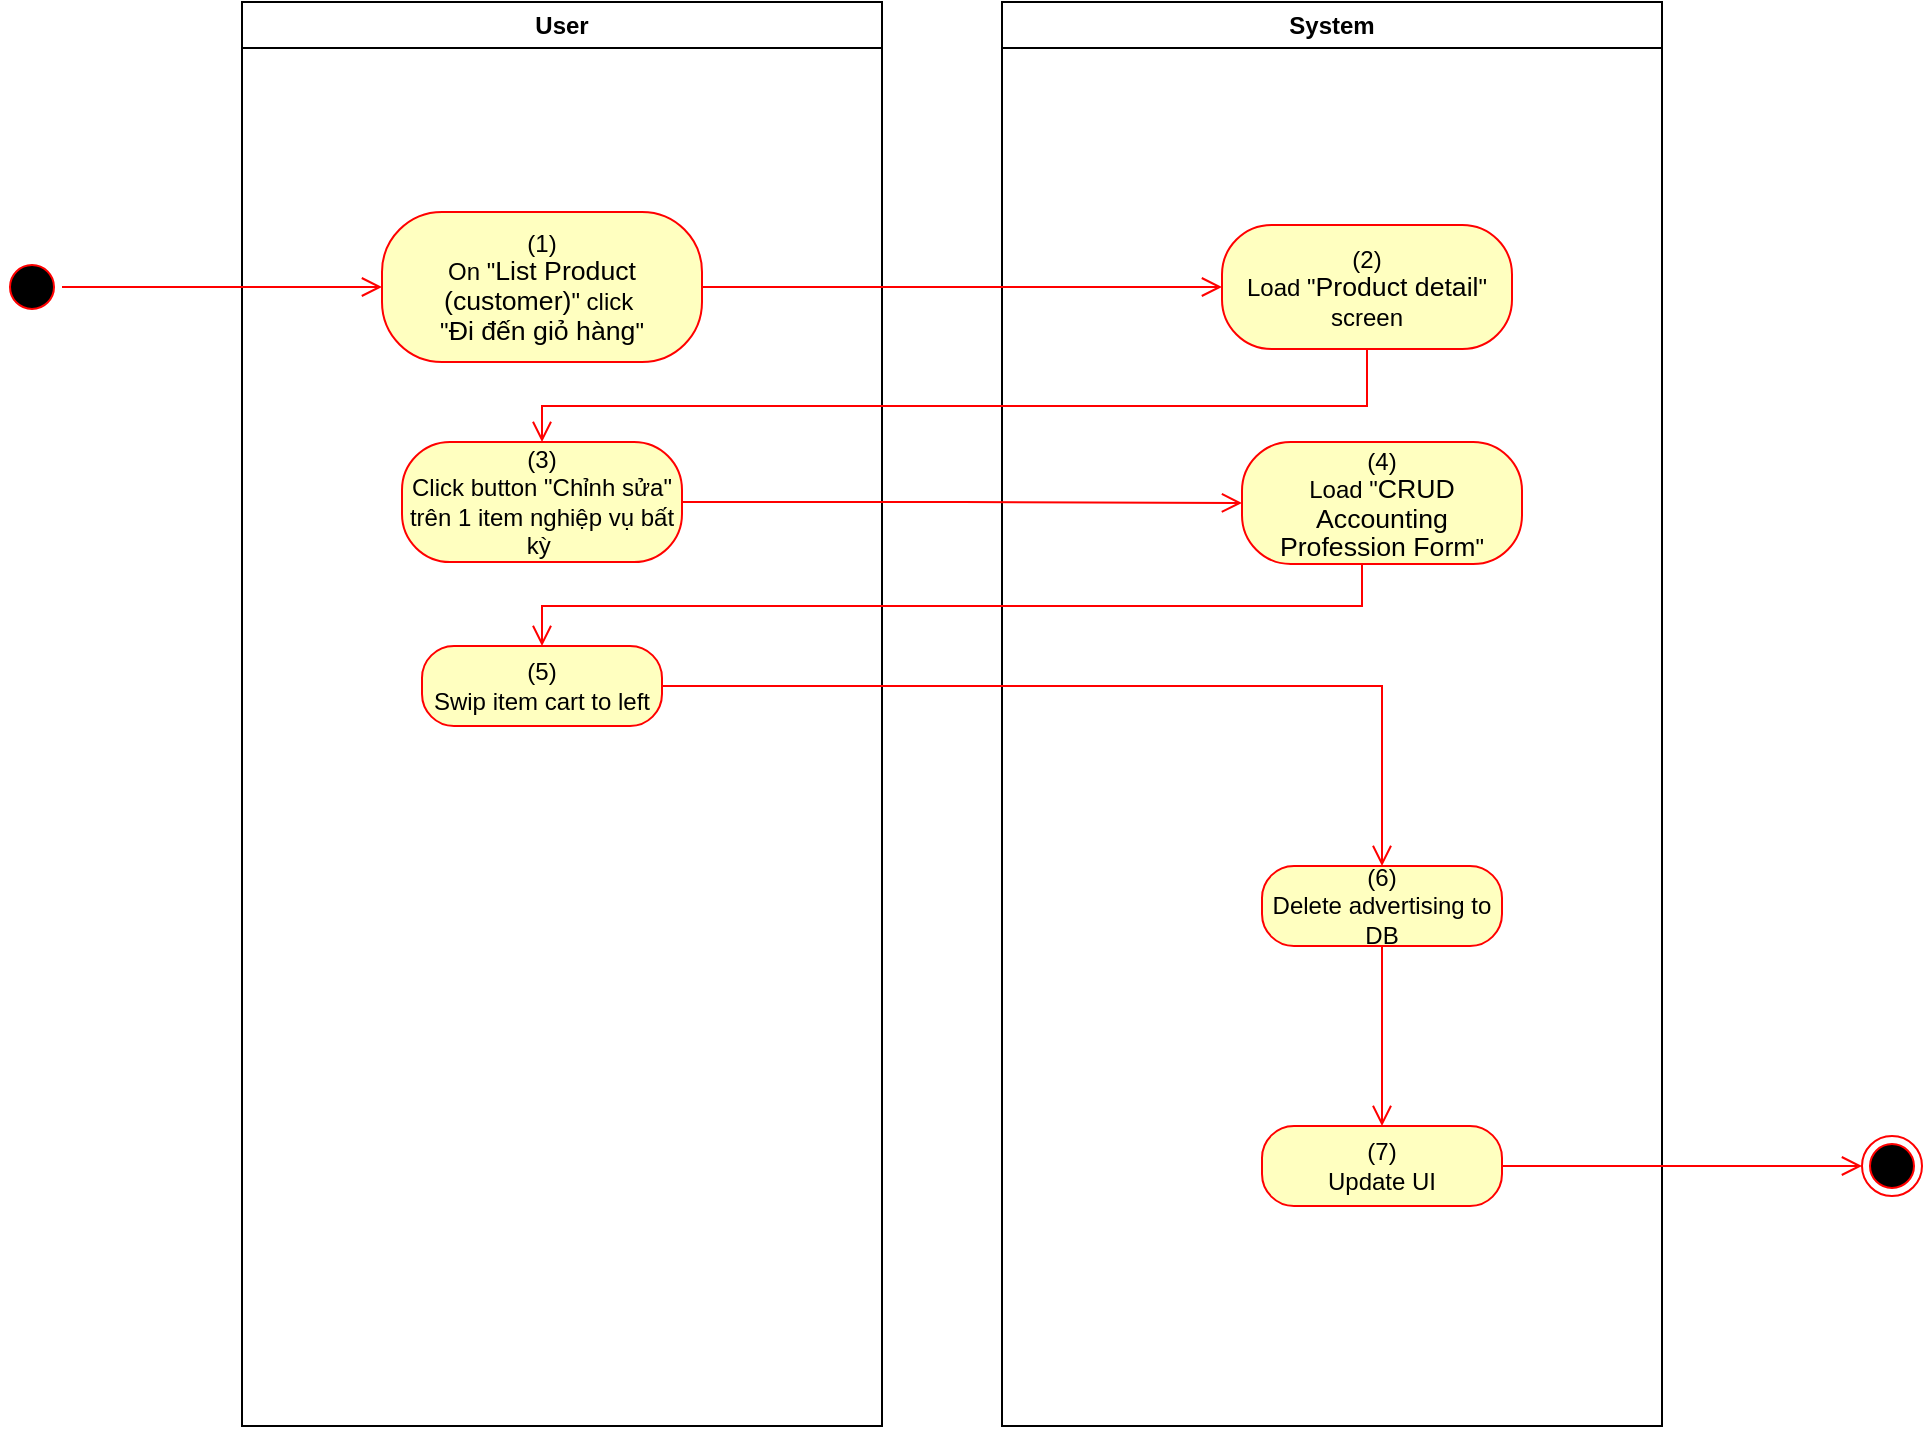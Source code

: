 <mxfile version="15.4.0" type="device"><diagram id="T-HjQxk4tKPFUW3jZneF" name="Page-1"><mxGraphModel dx="1086" dy="806" grid="1" gridSize="10" guides="1" tooltips="1" connect="1" arrows="1" fold="1" page="1" pageScale="1" pageWidth="850" pageHeight="1100" math="0" shadow="0"><root><mxCell id="0"/><mxCell id="1" parent="0"/><mxCell id="IEJ7YitlwVEgn5rNBI4U-1" value="User" style="swimlane;whiteSpace=wrap" vertex="1" parent="1"><mxGeometry x="140" y="128" width="320" height="712" as="geometry"><mxRectangle x="120" y="128" width="60" height="23" as="alternateBounds"/></mxGeometry></mxCell><mxCell id="IEJ7YitlwVEgn5rNBI4U-2" value="(1)&lt;br style=&quot;padding: 0px ; margin: 0px&quot;&gt;On &quot;&lt;span lang=&quot;EN-GB&quot; style=&quot;font-size: 10.0pt ; line-height: 107% ; font-family: &amp;#34;arial&amp;#34; , sans-serif&quot;&gt;List Product&lt;br/&gt;(customer)&lt;/span&gt;&quot; click&amp;nbsp;&lt;br style=&quot;padding: 0px ; margin: 0px&quot;&gt;&quot;&lt;font face=&quot;arial, sans-serif&quot;&gt;&lt;span style=&quot;font-size: 13.333px&quot;&gt;Đi đến giỏ hàng&lt;/span&gt;&lt;/font&gt;&quot;" style="rounded=1;whiteSpace=wrap;html=1;arcSize=40;fontColor=#000000;fillColor=#ffffc0;strokeColor=#ff0000;" vertex="1" parent="IEJ7YitlwVEgn5rNBI4U-1"><mxGeometry x="70" y="105" width="160" height="75" as="geometry"/></mxCell><mxCell id="IEJ7YitlwVEgn5rNBI4U-3" value="(3)&lt;br&gt;Click button &quot;Chỉnh sửa&quot; trên 1 item nghiệp vụ bất kỳ&amp;nbsp;" style="rounded=1;whiteSpace=wrap;html=1;arcSize=40;fontColor=#000000;fillColor=#ffffc0;strokeColor=#ff0000;" vertex="1" parent="IEJ7YitlwVEgn5rNBI4U-1"><mxGeometry x="80" y="220" width="140" height="60" as="geometry"/></mxCell><mxCell id="IEJ7YitlwVEgn5rNBI4U-4" value="(5)&lt;br&gt;Swip item cart to left" style="rounded=1;whiteSpace=wrap;html=1;arcSize=40;fontColor=#000000;fillColor=#ffffc0;strokeColor=#ff0000;" vertex="1" parent="IEJ7YitlwVEgn5rNBI4U-1"><mxGeometry x="90" y="322" width="120" height="40" as="geometry"/></mxCell><mxCell id="IEJ7YitlwVEgn5rNBI4U-5" value="System" style="swimlane;whiteSpace=wrap;startSize=23;" vertex="1" parent="1"><mxGeometry x="520" y="128" width="330" height="712" as="geometry"/></mxCell><mxCell id="IEJ7YitlwVEgn5rNBI4U-6" value="(2)&lt;br&gt;Load &quot;&lt;span lang=&quot;EN-GB&quot; style=&quot;font-size: 10.0pt ; line-height: 107% ; font-family: &amp;#34;arial&amp;#34; , sans-serif&quot;&gt;Product detail&lt;/span&gt;&quot; screen" style="rounded=1;whiteSpace=wrap;html=1;arcSize=40;fontColor=#000000;fillColor=#ffffc0;strokeColor=#ff0000;" vertex="1" parent="IEJ7YitlwVEgn5rNBI4U-5"><mxGeometry x="110" y="111.5" width="145" height="62" as="geometry"/></mxCell><mxCell id="IEJ7YitlwVEgn5rNBI4U-11" value="(6)&lt;br&gt;Delete advertising to DB" style="rounded=1;whiteSpace=wrap;html=1;arcSize=40;fontColor=#000000;fillColor=#ffffc0;strokeColor=#ff0000;" vertex="1" parent="IEJ7YitlwVEgn5rNBI4U-5"><mxGeometry x="130" y="432" width="120" height="40" as="geometry"/></mxCell><mxCell id="IEJ7YitlwVEgn5rNBI4U-12" value="(7)&lt;br&gt;Update UI" style="rounded=1;whiteSpace=wrap;html=1;arcSize=40;fontColor=#000000;fillColor=#ffffc0;strokeColor=#ff0000;" vertex="1" parent="IEJ7YitlwVEgn5rNBI4U-5"><mxGeometry x="130" y="562" width="120" height="40" as="geometry"/></mxCell><mxCell id="IEJ7YitlwVEgn5rNBI4U-13" value="" style="edgeStyle=orthogonalEdgeStyle;html=1;verticalAlign=bottom;endArrow=open;endSize=8;strokeColor=#ff0000;rounded=0;exitX=0.5;exitY=1;exitDx=0;exitDy=0;entryX=0.5;entryY=0;entryDx=0;entryDy=0;" edge="1" parent="IEJ7YitlwVEgn5rNBI4U-5" source="IEJ7YitlwVEgn5rNBI4U-11" target="IEJ7YitlwVEgn5rNBI4U-12"><mxGeometry relative="1" as="geometry"><mxPoint x="170" y="642" as="targetPoint"/></mxGeometry></mxCell><mxCell id="IEJ7YitlwVEgn5rNBI4U-16" value="(4)&lt;br&gt;Load &quot;&lt;span lang=&quot;EN-GB&quot; style=&quot;font-size: 10pt ; line-height: 14.267px ; font-family: &amp;#34;arial&amp;#34; , sans-serif&quot;&gt;CRUD Accounting&lt;br&gt;Profession Form&lt;/span&gt;&quot;" style="rounded=1;whiteSpace=wrap;html=1;arcSize=40;fontColor=#000000;fillColor=#ffffc0;strokeColor=#ff0000;" vertex="1" parent="IEJ7YitlwVEgn5rNBI4U-5"><mxGeometry x="120" y="220" width="140" height="61" as="geometry"/></mxCell><mxCell id="IEJ7YitlwVEgn5rNBI4U-17" value="" style="ellipse;html=1;shape=startState;fillColor=#000000;strokeColor=#ff0000;" vertex="1" parent="1"><mxGeometry x="20" y="255.5" width="30" height="30" as="geometry"/></mxCell><mxCell id="IEJ7YitlwVEgn5rNBI4U-18" value="" style="edgeStyle=orthogonalEdgeStyle;html=1;verticalAlign=bottom;endArrow=open;endSize=8;strokeColor=#ff0000;rounded=0;entryX=0;entryY=0.5;entryDx=0;entryDy=0;" edge="1" parent="1" source="IEJ7YitlwVEgn5rNBI4U-17" target="IEJ7YitlwVEgn5rNBI4U-2"><mxGeometry relative="1" as="geometry"><mxPoint x="200" y="253" as="targetPoint"/></mxGeometry></mxCell><mxCell id="IEJ7YitlwVEgn5rNBI4U-19" value="" style="edgeStyle=orthogonalEdgeStyle;html=1;verticalAlign=bottom;endArrow=open;endSize=8;strokeColor=#ff0000;rounded=0;entryX=0;entryY=0.5;entryDx=0;entryDy=0;" edge="1" parent="1" source="IEJ7YitlwVEgn5rNBI4U-2" target="IEJ7YitlwVEgn5rNBI4U-6"><mxGeometry relative="1" as="geometry"><mxPoint x="600" y="271" as="targetPoint"/></mxGeometry></mxCell><mxCell id="IEJ7YitlwVEgn5rNBI4U-20" value="" style="edgeStyle=orthogonalEdgeStyle;html=1;verticalAlign=bottom;endArrow=open;endSize=8;strokeColor=#ff0000;rounded=0;entryX=0.5;entryY=0;entryDx=0;entryDy=0;" edge="1" parent="1" source="IEJ7YitlwVEgn5rNBI4U-6" target="IEJ7YitlwVEgn5rNBI4U-3"><mxGeometry relative="1" as="geometry"><mxPoint x="685" y="350" as="targetPoint"/><Array as="points"><mxPoint x="703" y="330"/><mxPoint x="290" y="330"/></Array></mxGeometry></mxCell><mxCell id="IEJ7YitlwVEgn5rNBI4U-21" value="" style="ellipse;html=1;shape=endState;fillColor=#000000;strokeColor=#ff0000;" vertex="1" parent="1"><mxGeometry x="950" y="695" width="30" height="30" as="geometry"/></mxCell><mxCell id="IEJ7YitlwVEgn5rNBI4U-22" value="" style="edgeStyle=orthogonalEdgeStyle;html=1;verticalAlign=bottom;endArrow=open;endSize=8;strokeColor=#ff0000;rounded=0;exitX=1;exitY=0.5;exitDx=0;exitDy=0;entryX=0;entryY=0.5;entryDx=0;entryDy=0;" edge="1" parent="1" source="IEJ7YitlwVEgn5rNBI4U-12" target="IEJ7YitlwVEgn5rNBI4U-21"><mxGeometry relative="1" as="geometry"><mxPoint x="820" y="760" as="targetPoint"/><mxPoint x="820" y="700" as="sourcePoint"/></mxGeometry></mxCell><mxCell id="IEJ7YitlwVEgn5rNBI4U-24" value="" style="edgeStyle=orthogonalEdgeStyle;html=1;verticalAlign=bottom;endArrow=open;endSize=8;strokeColor=#ff0000;rounded=0;entryX=0;entryY=0.5;entryDx=0;entryDy=0;" edge="1" parent="1" source="IEJ7YitlwVEgn5rNBI4U-3" target="IEJ7YitlwVEgn5rNBI4U-16"><mxGeometry relative="1" as="geometry"><mxPoint x="280" y="463" as="targetPoint"/></mxGeometry></mxCell><mxCell id="IEJ7YitlwVEgn5rNBI4U-25" value="" style="edgeStyle=orthogonalEdgeStyle;html=1;verticalAlign=bottom;endArrow=open;endSize=8;strokeColor=#ff0000;rounded=0;entryX=0.5;entryY=0;entryDx=0;entryDy=0;" edge="1" parent="1" source="IEJ7YitlwVEgn5rNBI4U-16" target="IEJ7YitlwVEgn5rNBI4U-4"><mxGeometry relative="1" as="geometry"><mxPoint x="690" y="460" as="targetPoint"/><Array as="points"><mxPoint x="700" y="430"/><mxPoint x="290" y="430"/></Array></mxGeometry></mxCell><mxCell id="IEJ7YitlwVEgn5rNBI4U-26" value="" style="edgeStyle=orthogonalEdgeStyle;html=1;verticalAlign=bottom;endArrow=open;endSize=8;strokeColor=#ff0000;rounded=0;entryX=0.5;entryY=0;entryDx=0;entryDy=0;" edge="1" parent="1" source="IEJ7YitlwVEgn5rNBI4U-4" target="IEJ7YitlwVEgn5rNBI4U-11"><mxGeometry relative="1" as="geometry"><mxPoint x="690" y="530" as="targetPoint"/></mxGeometry></mxCell></root></mxGraphModel></diagram></mxfile>